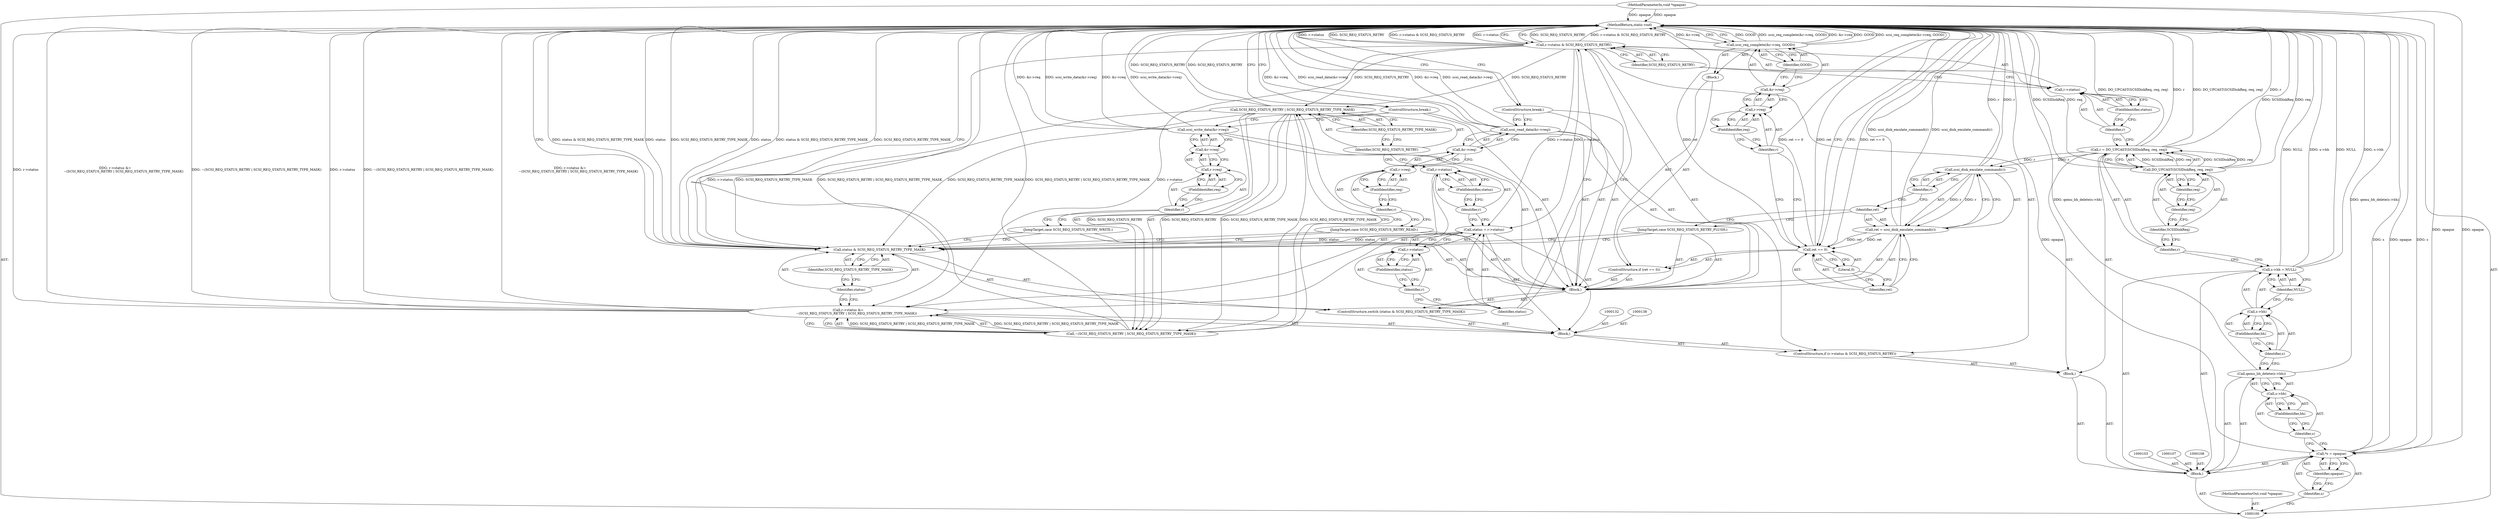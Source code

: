 digraph "0_qemu_7285477ab11831b1cf56e45878a89170dd06d9b9_0" {
"1000182" [label="(MethodReturn,static void)"];
"1000101" [label="(MethodParameterIn,void *opaque)"];
"1000257" [label="(MethodParameterOut,void *opaque)"];
"1000118" [label="(Block,)"];
"1000121" [label="(Call,DO_UPCAST(SCSIDiskReq, req, req))"];
"1000122" [label="(Identifier,SCSIDiskReq)"];
"1000123" [label="(Identifier,req)"];
"1000124" [label="(Identifier,req)"];
"1000119" [label="(Call,r = DO_UPCAST(SCSIDiskReq, req, req))"];
"1000120" [label="(Identifier,r)"];
"1000126" [label="(Call,r->status & SCSI_REQ_STATUS_RETRY)"];
"1000127" [label="(Call,r->status)"];
"1000128" [label="(Identifier,r)"];
"1000129" [label="(FieldIdentifier,status)"];
"1000130" [label="(Identifier,SCSI_REQ_STATUS_RETRY)"];
"1000125" [label="(ControlStructure,if (r->status & SCSI_REQ_STATUS_RETRY))"];
"1000133" [label="(Call,status = r->status)"];
"1000134" [label="(Identifier,status)"];
"1000135" [label="(Call,r->status)"];
"1000136" [label="(Identifier,r)"];
"1000137" [label="(FieldIdentifier,status)"];
"1000131" [label="(Block,)"];
"1000139" [label="(Call,r->status &=\n                ~(SCSI_REQ_STATUS_RETRY | SCSI_REQ_STATUS_RETRY_TYPE_MASK))"];
"1000140" [label="(Call,r->status)"];
"1000141" [label="(Identifier,r)"];
"1000142" [label="(FieldIdentifier,status)"];
"1000143" [label="(Call,~(SCSI_REQ_STATUS_RETRY | SCSI_REQ_STATUS_RETRY_TYPE_MASK))"];
"1000144" [label="(Call,SCSI_REQ_STATUS_RETRY | SCSI_REQ_STATUS_RETRY_TYPE_MASK)"];
"1000145" [label="(Identifier,SCSI_REQ_STATUS_RETRY)"];
"1000146" [label="(Identifier,SCSI_REQ_STATUS_RETRY_TYPE_MASK)"];
"1000147" [label="(ControlStructure,switch (status & SCSI_REQ_STATUS_RETRY_TYPE_MASK))"];
"1000148" [label="(Call,status & SCSI_REQ_STATUS_RETRY_TYPE_MASK)"];
"1000149" [label="(Identifier,status)"];
"1000150" [label="(Identifier,SCSI_REQ_STATUS_RETRY_TYPE_MASK)"];
"1000151" [label="(Block,)"];
"1000102" [label="(Block,)"];
"1000152" [label="(JumpTarget,case SCSI_REQ_STATUS_RETRY_READ:)"];
"1000153" [label="(Call,scsi_read_data(&r->req))"];
"1000154" [label="(Call,&r->req)"];
"1000155" [label="(Call,r->req)"];
"1000156" [label="(Identifier,r)"];
"1000157" [label="(FieldIdentifier,req)"];
"1000158" [label="(ControlStructure,break;)"];
"1000159" [label="(JumpTarget,case SCSI_REQ_STATUS_RETRY_WRITE:)"];
"1000160" [label="(Call,scsi_write_data(&r->req))"];
"1000161" [label="(Call,&r->req)"];
"1000162" [label="(Call,r->req)"];
"1000163" [label="(Identifier,r)"];
"1000164" [label="(FieldIdentifier,req)"];
"1000165" [label="(ControlStructure,break;)"];
"1000166" [label="(JumpTarget,case SCSI_REQ_STATUS_RETRY_FLUSH:)"];
"1000167" [label="(Call,ret = scsi_disk_emulate_command(r))"];
"1000168" [label="(Identifier,ret)"];
"1000169" [label="(Call,scsi_disk_emulate_command(r))"];
"1000170" [label="(Identifier,r)"];
"1000171" [label="(ControlStructure,if (ret == 0))"];
"1000172" [label="(Call,ret == 0)"];
"1000173" [label="(Identifier,ret)"];
"1000174" [label="(Literal,0)"];
"1000175" [label="(Block,)"];
"1000176" [label="(Call,scsi_req_complete(&r->req, GOOD))"];
"1000177" [label="(Call,&r->req)"];
"1000178" [label="(Call,r->req)"];
"1000179" [label="(Identifier,r)"];
"1000180" [label="(FieldIdentifier,req)"];
"1000181" [label="(Identifier,GOOD)"];
"1000104" [label="(Call,*s = opaque)"];
"1000105" [label="(Identifier,s)"];
"1000106" [label="(Identifier,opaque)"];
"1000110" [label="(Call,s->bh)"];
"1000111" [label="(Identifier,s)"];
"1000112" [label="(FieldIdentifier,bh)"];
"1000109" [label="(Call,qemu_bh_delete(s->bh))"];
"1000117" [label="(Identifier,NULL)"];
"1000113" [label="(Call,s->bh = NULL)"];
"1000114" [label="(Call,s->bh)"];
"1000115" [label="(Identifier,s)"];
"1000116" [label="(FieldIdentifier,bh)"];
"1000182" -> "1000100"  [label="AST: "];
"1000182" -> "1000148"  [label="CFG: "];
"1000182" -> "1000158"  [label="CFG: "];
"1000182" -> "1000165"  [label="CFG: "];
"1000182" -> "1000176"  [label="CFG: "];
"1000182" -> "1000172"  [label="CFG: "];
"1000182" -> "1000126"  [label="CFG: "];
"1000113" -> "1000182"  [label="DDG: NULL"];
"1000113" -> "1000182"  [label="DDG: s->bh"];
"1000172" -> "1000182"  [label="DDG: ret == 0"];
"1000172" -> "1000182"  [label="DDG: ret"];
"1000167" -> "1000182"  [label="DDG: scsi_disk_emulate_command(r)"];
"1000104" -> "1000182"  [label="DDG: s"];
"1000104" -> "1000182"  [label="DDG: opaque"];
"1000139" -> "1000182"  [label="DDG: r->status"];
"1000139" -> "1000182"  [label="DDG: r->status &=\n                ~(SCSI_REQ_STATUS_RETRY | SCSI_REQ_STATUS_RETRY_TYPE_MASK)"];
"1000139" -> "1000182"  [label="DDG: ~(SCSI_REQ_STATUS_RETRY | SCSI_REQ_STATUS_RETRY_TYPE_MASK)"];
"1000176" -> "1000182"  [label="DDG: GOOD"];
"1000176" -> "1000182"  [label="DDG: scsi_req_complete(&r->req, GOOD)"];
"1000176" -> "1000182"  [label="DDG: &r->req"];
"1000119" -> "1000182"  [label="DDG: DO_UPCAST(SCSIDiskReq, req, req)"];
"1000119" -> "1000182"  [label="DDG: r"];
"1000153" -> "1000182"  [label="DDG: &r->req"];
"1000153" -> "1000182"  [label="DDG: scsi_read_data(&r->req)"];
"1000160" -> "1000182"  [label="DDG: &r->req"];
"1000160" -> "1000182"  [label="DDG: scsi_write_data(&r->req)"];
"1000121" -> "1000182"  [label="DDG: req"];
"1000121" -> "1000182"  [label="DDG: SCSIDiskReq"];
"1000126" -> "1000182"  [label="DDG: SCSI_REQ_STATUS_RETRY"];
"1000126" -> "1000182"  [label="DDG: r->status & SCSI_REQ_STATUS_RETRY"];
"1000126" -> "1000182"  [label="DDG: r->status"];
"1000143" -> "1000182"  [label="DDG: SCSI_REQ_STATUS_RETRY | SCSI_REQ_STATUS_RETRY_TYPE_MASK"];
"1000148" -> "1000182"  [label="DDG: status"];
"1000148" -> "1000182"  [label="DDG: status & SCSI_REQ_STATUS_RETRY_TYPE_MASK"];
"1000148" -> "1000182"  [label="DDG: SCSI_REQ_STATUS_RETRY_TYPE_MASK"];
"1000101" -> "1000182"  [label="DDG: opaque"];
"1000144" -> "1000182"  [label="DDG: SCSI_REQ_STATUS_RETRY"];
"1000169" -> "1000182"  [label="DDG: r"];
"1000109" -> "1000182"  [label="DDG: qemu_bh_delete(s->bh)"];
"1000101" -> "1000100"  [label="AST: "];
"1000101" -> "1000182"  [label="DDG: opaque"];
"1000101" -> "1000104"  [label="DDG: opaque"];
"1000257" -> "1000100"  [label="AST: "];
"1000118" -> "1000102"  [label="AST: "];
"1000119" -> "1000118"  [label="AST: "];
"1000125" -> "1000118"  [label="AST: "];
"1000121" -> "1000119"  [label="AST: "];
"1000121" -> "1000124"  [label="CFG: "];
"1000122" -> "1000121"  [label="AST: "];
"1000123" -> "1000121"  [label="AST: "];
"1000124" -> "1000121"  [label="AST: "];
"1000119" -> "1000121"  [label="CFG: "];
"1000121" -> "1000182"  [label="DDG: req"];
"1000121" -> "1000182"  [label="DDG: SCSIDiskReq"];
"1000121" -> "1000119"  [label="DDG: SCSIDiskReq"];
"1000121" -> "1000119"  [label="DDG: req"];
"1000122" -> "1000121"  [label="AST: "];
"1000122" -> "1000120"  [label="CFG: "];
"1000123" -> "1000122"  [label="CFG: "];
"1000123" -> "1000121"  [label="AST: "];
"1000123" -> "1000122"  [label="CFG: "];
"1000124" -> "1000123"  [label="CFG: "];
"1000124" -> "1000121"  [label="AST: "];
"1000124" -> "1000123"  [label="CFG: "];
"1000121" -> "1000124"  [label="CFG: "];
"1000119" -> "1000118"  [label="AST: "];
"1000119" -> "1000121"  [label="CFG: "];
"1000120" -> "1000119"  [label="AST: "];
"1000121" -> "1000119"  [label="AST: "];
"1000128" -> "1000119"  [label="CFG: "];
"1000119" -> "1000182"  [label="DDG: DO_UPCAST(SCSIDiskReq, req, req)"];
"1000119" -> "1000182"  [label="DDG: r"];
"1000121" -> "1000119"  [label="DDG: SCSIDiskReq"];
"1000121" -> "1000119"  [label="DDG: req"];
"1000119" -> "1000169"  [label="DDG: r"];
"1000120" -> "1000119"  [label="AST: "];
"1000120" -> "1000113"  [label="CFG: "];
"1000122" -> "1000120"  [label="CFG: "];
"1000126" -> "1000125"  [label="AST: "];
"1000126" -> "1000130"  [label="CFG: "];
"1000127" -> "1000126"  [label="AST: "];
"1000130" -> "1000126"  [label="AST: "];
"1000134" -> "1000126"  [label="CFG: "];
"1000182" -> "1000126"  [label="CFG: "];
"1000126" -> "1000182"  [label="DDG: SCSI_REQ_STATUS_RETRY"];
"1000126" -> "1000182"  [label="DDG: r->status & SCSI_REQ_STATUS_RETRY"];
"1000126" -> "1000182"  [label="DDG: r->status"];
"1000126" -> "1000133"  [label="DDG: r->status"];
"1000126" -> "1000139"  [label="DDG: r->status"];
"1000126" -> "1000144"  [label="DDG: SCSI_REQ_STATUS_RETRY"];
"1000127" -> "1000126"  [label="AST: "];
"1000127" -> "1000129"  [label="CFG: "];
"1000128" -> "1000127"  [label="AST: "];
"1000129" -> "1000127"  [label="AST: "];
"1000130" -> "1000127"  [label="CFG: "];
"1000128" -> "1000127"  [label="AST: "];
"1000128" -> "1000119"  [label="CFG: "];
"1000129" -> "1000128"  [label="CFG: "];
"1000129" -> "1000127"  [label="AST: "];
"1000129" -> "1000128"  [label="CFG: "];
"1000127" -> "1000129"  [label="CFG: "];
"1000130" -> "1000126"  [label="AST: "];
"1000130" -> "1000127"  [label="CFG: "];
"1000126" -> "1000130"  [label="CFG: "];
"1000125" -> "1000118"  [label="AST: "];
"1000126" -> "1000125"  [label="AST: "];
"1000131" -> "1000125"  [label="AST: "];
"1000133" -> "1000131"  [label="AST: "];
"1000133" -> "1000135"  [label="CFG: "];
"1000134" -> "1000133"  [label="AST: "];
"1000135" -> "1000133"  [label="AST: "];
"1000141" -> "1000133"  [label="CFG: "];
"1000126" -> "1000133"  [label="DDG: r->status"];
"1000133" -> "1000148"  [label="DDG: status"];
"1000134" -> "1000133"  [label="AST: "];
"1000134" -> "1000126"  [label="CFG: "];
"1000136" -> "1000134"  [label="CFG: "];
"1000135" -> "1000133"  [label="AST: "];
"1000135" -> "1000137"  [label="CFG: "];
"1000136" -> "1000135"  [label="AST: "];
"1000137" -> "1000135"  [label="AST: "];
"1000133" -> "1000135"  [label="CFG: "];
"1000136" -> "1000135"  [label="AST: "];
"1000136" -> "1000134"  [label="CFG: "];
"1000137" -> "1000136"  [label="CFG: "];
"1000137" -> "1000135"  [label="AST: "];
"1000137" -> "1000136"  [label="CFG: "];
"1000135" -> "1000137"  [label="CFG: "];
"1000131" -> "1000125"  [label="AST: "];
"1000132" -> "1000131"  [label="AST: "];
"1000133" -> "1000131"  [label="AST: "];
"1000138" -> "1000131"  [label="AST: "];
"1000139" -> "1000131"  [label="AST: "];
"1000147" -> "1000131"  [label="AST: "];
"1000139" -> "1000131"  [label="AST: "];
"1000139" -> "1000143"  [label="CFG: "];
"1000140" -> "1000139"  [label="AST: "];
"1000143" -> "1000139"  [label="AST: "];
"1000149" -> "1000139"  [label="CFG: "];
"1000139" -> "1000182"  [label="DDG: r->status"];
"1000139" -> "1000182"  [label="DDG: r->status &=\n                ~(SCSI_REQ_STATUS_RETRY | SCSI_REQ_STATUS_RETRY_TYPE_MASK)"];
"1000139" -> "1000182"  [label="DDG: ~(SCSI_REQ_STATUS_RETRY | SCSI_REQ_STATUS_RETRY_TYPE_MASK)"];
"1000126" -> "1000139"  [label="DDG: r->status"];
"1000143" -> "1000139"  [label="DDG: SCSI_REQ_STATUS_RETRY | SCSI_REQ_STATUS_RETRY_TYPE_MASK"];
"1000140" -> "1000139"  [label="AST: "];
"1000140" -> "1000142"  [label="CFG: "];
"1000141" -> "1000140"  [label="AST: "];
"1000142" -> "1000140"  [label="AST: "];
"1000145" -> "1000140"  [label="CFG: "];
"1000141" -> "1000140"  [label="AST: "];
"1000141" -> "1000133"  [label="CFG: "];
"1000142" -> "1000141"  [label="CFG: "];
"1000142" -> "1000140"  [label="AST: "];
"1000142" -> "1000141"  [label="CFG: "];
"1000140" -> "1000142"  [label="CFG: "];
"1000143" -> "1000139"  [label="AST: "];
"1000143" -> "1000144"  [label="CFG: "];
"1000144" -> "1000143"  [label="AST: "];
"1000139" -> "1000143"  [label="CFG: "];
"1000143" -> "1000182"  [label="DDG: SCSI_REQ_STATUS_RETRY | SCSI_REQ_STATUS_RETRY_TYPE_MASK"];
"1000143" -> "1000139"  [label="DDG: SCSI_REQ_STATUS_RETRY | SCSI_REQ_STATUS_RETRY_TYPE_MASK"];
"1000144" -> "1000143"  [label="DDG: SCSI_REQ_STATUS_RETRY"];
"1000144" -> "1000143"  [label="DDG: SCSI_REQ_STATUS_RETRY_TYPE_MASK"];
"1000144" -> "1000143"  [label="AST: "];
"1000144" -> "1000146"  [label="CFG: "];
"1000145" -> "1000144"  [label="AST: "];
"1000146" -> "1000144"  [label="AST: "];
"1000143" -> "1000144"  [label="CFG: "];
"1000144" -> "1000182"  [label="DDG: SCSI_REQ_STATUS_RETRY"];
"1000144" -> "1000143"  [label="DDG: SCSI_REQ_STATUS_RETRY"];
"1000144" -> "1000143"  [label="DDG: SCSI_REQ_STATUS_RETRY_TYPE_MASK"];
"1000126" -> "1000144"  [label="DDG: SCSI_REQ_STATUS_RETRY"];
"1000144" -> "1000148"  [label="DDG: SCSI_REQ_STATUS_RETRY_TYPE_MASK"];
"1000145" -> "1000144"  [label="AST: "];
"1000145" -> "1000140"  [label="CFG: "];
"1000146" -> "1000145"  [label="CFG: "];
"1000146" -> "1000144"  [label="AST: "];
"1000146" -> "1000145"  [label="CFG: "];
"1000144" -> "1000146"  [label="CFG: "];
"1000147" -> "1000131"  [label="AST: "];
"1000148" -> "1000147"  [label="AST: "];
"1000151" -> "1000147"  [label="AST: "];
"1000148" -> "1000147"  [label="AST: "];
"1000148" -> "1000150"  [label="CFG: "];
"1000149" -> "1000148"  [label="AST: "];
"1000150" -> "1000148"  [label="AST: "];
"1000152" -> "1000148"  [label="CFG: "];
"1000159" -> "1000148"  [label="CFG: "];
"1000166" -> "1000148"  [label="CFG: "];
"1000182" -> "1000148"  [label="CFG: "];
"1000148" -> "1000182"  [label="DDG: status"];
"1000148" -> "1000182"  [label="DDG: status & SCSI_REQ_STATUS_RETRY_TYPE_MASK"];
"1000148" -> "1000182"  [label="DDG: SCSI_REQ_STATUS_RETRY_TYPE_MASK"];
"1000133" -> "1000148"  [label="DDG: status"];
"1000144" -> "1000148"  [label="DDG: SCSI_REQ_STATUS_RETRY_TYPE_MASK"];
"1000149" -> "1000148"  [label="AST: "];
"1000149" -> "1000139"  [label="CFG: "];
"1000150" -> "1000149"  [label="CFG: "];
"1000150" -> "1000148"  [label="AST: "];
"1000150" -> "1000149"  [label="CFG: "];
"1000148" -> "1000150"  [label="CFG: "];
"1000151" -> "1000147"  [label="AST: "];
"1000152" -> "1000151"  [label="AST: "];
"1000153" -> "1000151"  [label="AST: "];
"1000158" -> "1000151"  [label="AST: "];
"1000159" -> "1000151"  [label="AST: "];
"1000160" -> "1000151"  [label="AST: "];
"1000165" -> "1000151"  [label="AST: "];
"1000166" -> "1000151"  [label="AST: "];
"1000167" -> "1000151"  [label="AST: "];
"1000171" -> "1000151"  [label="AST: "];
"1000102" -> "1000100"  [label="AST: "];
"1000103" -> "1000102"  [label="AST: "];
"1000104" -> "1000102"  [label="AST: "];
"1000107" -> "1000102"  [label="AST: "];
"1000108" -> "1000102"  [label="AST: "];
"1000109" -> "1000102"  [label="AST: "];
"1000113" -> "1000102"  [label="AST: "];
"1000118" -> "1000102"  [label="AST: "];
"1000152" -> "1000151"  [label="AST: "];
"1000152" -> "1000148"  [label="CFG: "];
"1000156" -> "1000152"  [label="CFG: "];
"1000153" -> "1000151"  [label="AST: "];
"1000153" -> "1000154"  [label="CFG: "];
"1000154" -> "1000153"  [label="AST: "];
"1000158" -> "1000153"  [label="CFG: "];
"1000153" -> "1000182"  [label="DDG: &r->req"];
"1000153" -> "1000182"  [label="DDG: scsi_read_data(&r->req)"];
"1000154" -> "1000153"  [label="AST: "];
"1000154" -> "1000155"  [label="CFG: "];
"1000155" -> "1000154"  [label="AST: "];
"1000153" -> "1000154"  [label="CFG: "];
"1000155" -> "1000154"  [label="AST: "];
"1000155" -> "1000157"  [label="CFG: "];
"1000156" -> "1000155"  [label="AST: "];
"1000157" -> "1000155"  [label="AST: "];
"1000154" -> "1000155"  [label="CFG: "];
"1000156" -> "1000155"  [label="AST: "];
"1000156" -> "1000152"  [label="CFG: "];
"1000157" -> "1000156"  [label="CFG: "];
"1000157" -> "1000155"  [label="AST: "];
"1000157" -> "1000156"  [label="CFG: "];
"1000155" -> "1000157"  [label="CFG: "];
"1000158" -> "1000151"  [label="AST: "];
"1000158" -> "1000153"  [label="CFG: "];
"1000182" -> "1000158"  [label="CFG: "];
"1000159" -> "1000151"  [label="AST: "];
"1000159" -> "1000148"  [label="CFG: "];
"1000163" -> "1000159"  [label="CFG: "];
"1000160" -> "1000151"  [label="AST: "];
"1000160" -> "1000161"  [label="CFG: "];
"1000161" -> "1000160"  [label="AST: "];
"1000165" -> "1000160"  [label="CFG: "];
"1000160" -> "1000182"  [label="DDG: &r->req"];
"1000160" -> "1000182"  [label="DDG: scsi_write_data(&r->req)"];
"1000161" -> "1000160"  [label="AST: "];
"1000161" -> "1000162"  [label="CFG: "];
"1000162" -> "1000161"  [label="AST: "];
"1000160" -> "1000161"  [label="CFG: "];
"1000162" -> "1000161"  [label="AST: "];
"1000162" -> "1000164"  [label="CFG: "];
"1000163" -> "1000162"  [label="AST: "];
"1000164" -> "1000162"  [label="AST: "];
"1000161" -> "1000162"  [label="CFG: "];
"1000163" -> "1000162"  [label="AST: "];
"1000163" -> "1000159"  [label="CFG: "];
"1000164" -> "1000163"  [label="CFG: "];
"1000164" -> "1000162"  [label="AST: "];
"1000164" -> "1000163"  [label="CFG: "];
"1000162" -> "1000164"  [label="CFG: "];
"1000165" -> "1000151"  [label="AST: "];
"1000165" -> "1000160"  [label="CFG: "];
"1000182" -> "1000165"  [label="CFG: "];
"1000166" -> "1000151"  [label="AST: "];
"1000166" -> "1000148"  [label="CFG: "];
"1000168" -> "1000166"  [label="CFG: "];
"1000167" -> "1000151"  [label="AST: "];
"1000167" -> "1000169"  [label="CFG: "];
"1000168" -> "1000167"  [label="AST: "];
"1000169" -> "1000167"  [label="AST: "];
"1000173" -> "1000167"  [label="CFG: "];
"1000167" -> "1000182"  [label="DDG: scsi_disk_emulate_command(r)"];
"1000169" -> "1000167"  [label="DDG: r"];
"1000167" -> "1000172"  [label="DDG: ret"];
"1000168" -> "1000167"  [label="AST: "];
"1000168" -> "1000166"  [label="CFG: "];
"1000170" -> "1000168"  [label="CFG: "];
"1000169" -> "1000167"  [label="AST: "];
"1000169" -> "1000170"  [label="CFG: "];
"1000170" -> "1000169"  [label="AST: "];
"1000167" -> "1000169"  [label="CFG: "];
"1000169" -> "1000182"  [label="DDG: r"];
"1000169" -> "1000167"  [label="DDG: r"];
"1000119" -> "1000169"  [label="DDG: r"];
"1000170" -> "1000169"  [label="AST: "];
"1000170" -> "1000168"  [label="CFG: "];
"1000169" -> "1000170"  [label="CFG: "];
"1000171" -> "1000151"  [label="AST: "];
"1000172" -> "1000171"  [label="AST: "];
"1000175" -> "1000171"  [label="AST: "];
"1000172" -> "1000171"  [label="AST: "];
"1000172" -> "1000174"  [label="CFG: "];
"1000173" -> "1000172"  [label="AST: "];
"1000174" -> "1000172"  [label="AST: "];
"1000179" -> "1000172"  [label="CFG: "];
"1000182" -> "1000172"  [label="CFG: "];
"1000172" -> "1000182"  [label="DDG: ret == 0"];
"1000172" -> "1000182"  [label="DDG: ret"];
"1000167" -> "1000172"  [label="DDG: ret"];
"1000173" -> "1000172"  [label="AST: "];
"1000173" -> "1000167"  [label="CFG: "];
"1000174" -> "1000173"  [label="CFG: "];
"1000174" -> "1000172"  [label="AST: "];
"1000174" -> "1000173"  [label="CFG: "];
"1000172" -> "1000174"  [label="CFG: "];
"1000175" -> "1000171"  [label="AST: "];
"1000176" -> "1000175"  [label="AST: "];
"1000176" -> "1000175"  [label="AST: "];
"1000176" -> "1000181"  [label="CFG: "];
"1000177" -> "1000176"  [label="AST: "];
"1000181" -> "1000176"  [label="AST: "];
"1000182" -> "1000176"  [label="CFG: "];
"1000176" -> "1000182"  [label="DDG: GOOD"];
"1000176" -> "1000182"  [label="DDG: scsi_req_complete(&r->req, GOOD)"];
"1000176" -> "1000182"  [label="DDG: &r->req"];
"1000177" -> "1000176"  [label="AST: "];
"1000177" -> "1000178"  [label="CFG: "];
"1000178" -> "1000177"  [label="AST: "];
"1000181" -> "1000177"  [label="CFG: "];
"1000178" -> "1000177"  [label="AST: "];
"1000178" -> "1000180"  [label="CFG: "];
"1000179" -> "1000178"  [label="AST: "];
"1000180" -> "1000178"  [label="AST: "];
"1000177" -> "1000178"  [label="CFG: "];
"1000179" -> "1000178"  [label="AST: "];
"1000179" -> "1000172"  [label="CFG: "];
"1000180" -> "1000179"  [label="CFG: "];
"1000180" -> "1000178"  [label="AST: "];
"1000180" -> "1000179"  [label="CFG: "];
"1000178" -> "1000180"  [label="CFG: "];
"1000181" -> "1000176"  [label="AST: "];
"1000181" -> "1000177"  [label="CFG: "];
"1000176" -> "1000181"  [label="CFG: "];
"1000104" -> "1000102"  [label="AST: "];
"1000104" -> "1000106"  [label="CFG: "];
"1000105" -> "1000104"  [label="AST: "];
"1000106" -> "1000104"  [label="AST: "];
"1000111" -> "1000104"  [label="CFG: "];
"1000104" -> "1000182"  [label="DDG: s"];
"1000104" -> "1000182"  [label="DDG: opaque"];
"1000101" -> "1000104"  [label="DDG: opaque"];
"1000105" -> "1000104"  [label="AST: "];
"1000105" -> "1000100"  [label="CFG: "];
"1000106" -> "1000105"  [label="CFG: "];
"1000106" -> "1000104"  [label="AST: "];
"1000106" -> "1000105"  [label="CFG: "];
"1000104" -> "1000106"  [label="CFG: "];
"1000110" -> "1000109"  [label="AST: "];
"1000110" -> "1000112"  [label="CFG: "];
"1000111" -> "1000110"  [label="AST: "];
"1000112" -> "1000110"  [label="AST: "];
"1000109" -> "1000110"  [label="CFG: "];
"1000111" -> "1000110"  [label="AST: "];
"1000111" -> "1000104"  [label="CFG: "];
"1000112" -> "1000111"  [label="CFG: "];
"1000112" -> "1000110"  [label="AST: "];
"1000112" -> "1000111"  [label="CFG: "];
"1000110" -> "1000112"  [label="CFG: "];
"1000109" -> "1000102"  [label="AST: "];
"1000109" -> "1000110"  [label="CFG: "];
"1000110" -> "1000109"  [label="AST: "];
"1000115" -> "1000109"  [label="CFG: "];
"1000109" -> "1000182"  [label="DDG: qemu_bh_delete(s->bh)"];
"1000117" -> "1000113"  [label="AST: "];
"1000117" -> "1000114"  [label="CFG: "];
"1000113" -> "1000117"  [label="CFG: "];
"1000113" -> "1000102"  [label="AST: "];
"1000113" -> "1000117"  [label="CFG: "];
"1000114" -> "1000113"  [label="AST: "];
"1000117" -> "1000113"  [label="AST: "];
"1000120" -> "1000113"  [label="CFG: "];
"1000113" -> "1000182"  [label="DDG: NULL"];
"1000113" -> "1000182"  [label="DDG: s->bh"];
"1000114" -> "1000113"  [label="AST: "];
"1000114" -> "1000116"  [label="CFG: "];
"1000115" -> "1000114"  [label="AST: "];
"1000116" -> "1000114"  [label="AST: "];
"1000117" -> "1000114"  [label="CFG: "];
"1000115" -> "1000114"  [label="AST: "];
"1000115" -> "1000109"  [label="CFG: "];
"1000116" -> "1000115"  [label="CFG: "];
"1000116" -> "1000114"  [label="AST: "];
"1000116" -> "1000115"  [label="CFG: "];
"1000114" -> "1000116"  [label="CFG: "];
}
